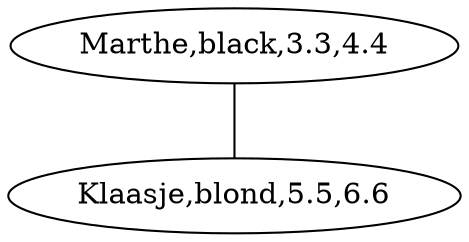 graph G {
0[label="Klaasje,blond,5.5,6.6", regular="0"];
1[label="Marthe,black,3.3,4.4", regular="0"];
1--0 ;
}
